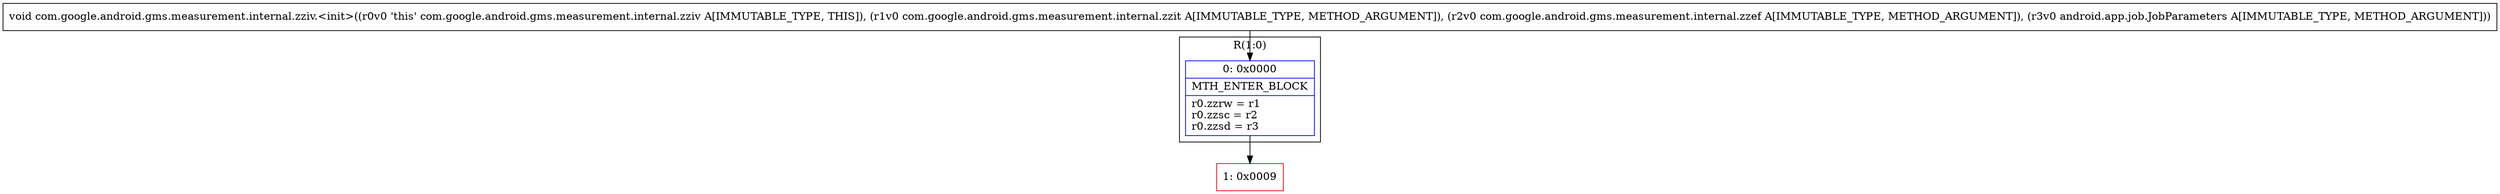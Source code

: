 digraph "CFG forcom.google.android.gms.measurement.internal.zziv.\<init\>(Lcom\/google\/android\/gms\/measurement\/internal\/zzit;Lcom\/google\/android\/gms\/measurement\/internal\/zzef;Landroid\/app\/job\/JobParameters;)V" {
subgraph cluster_Region_1185983953 {
label = "R(1:0)";
node [shape=record,color=blue];
Node_0 [shape=record,label="{0\:\ 0x0000|MTH_ENTER_BLOCK\l|r0.zzrw = r1\lr0.zzsc = r2\lr0.zzsd = r3\l}"];
}
Node_1 [shape=record,color=red,label="{1\:\ 0x0009}"];
MethodNode[shape=record,label="{void com.google.android.gms.measurement.internal.zziv.\<init\>((r0v0 'this' com.google.android.gms.measurement.internal.zziv A[IMMUTABLE_TYPE, THIS]), (r1v0 com.google.android.gms.measurement.internal.zzit A[IMMUTABLE_TYPE, METHOD_ARGUMENT]), (r2v0 com.google.android.gms.measurement.internal.zzef A[IMMUTABLE_TYPE, METHOD_ARGUMENT]), (r3v0 android.app.job.JobParameters A[IMMUTABLE_TYPE, METHOD_ARGUMENT])) }"];
MethodNode -> Node_0;
Node_0 -> Node_1;
}

